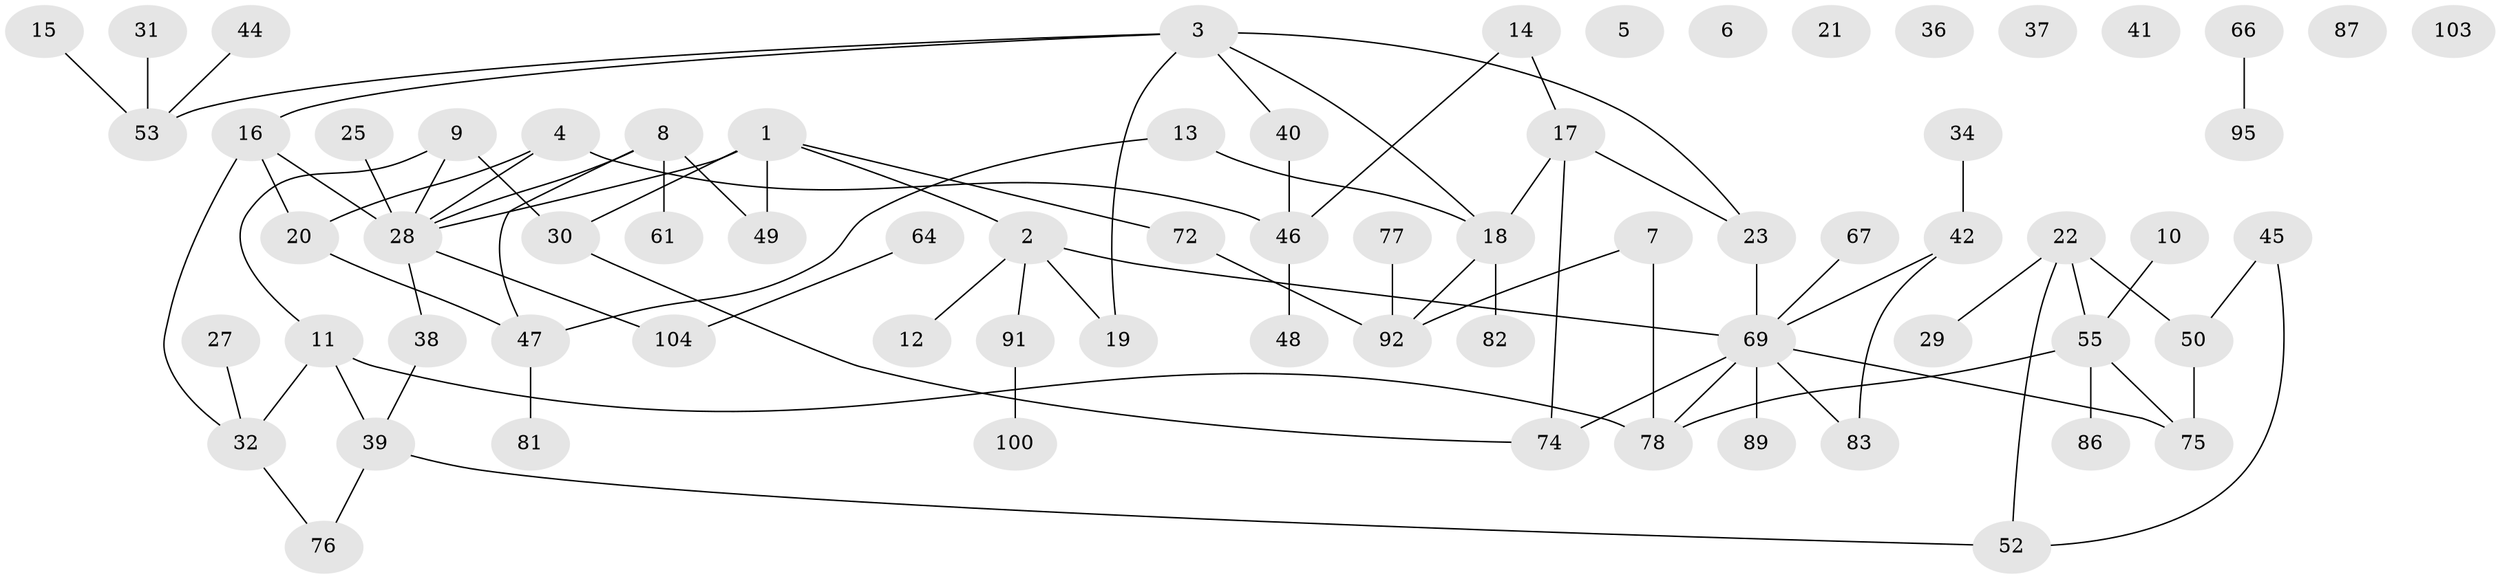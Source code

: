// Generated by graph-tools (version 1.1) at 2025/23/03/03/25 07:23:25]
// undirected, 71 vertices, 84 edges
graph export_dot {
graph [start="1"]
  node [color=gray90,style=filled];
  1 [super="+26"];
  2 [super="+43"];
  3 [super="+93"];
  4 [super="+54"];
  5;
  6;
  7 [super="+62"];
  8 [super="+57"];
  9 [super="+70"];
  10;
  11 [super="+65"];
  12 [super="+24"];
  13 [super="+73"];
  14 [super="+88"];
  15;
  16 [super="+51"];
  17 [super="+56"];
  18 [super="+63"];
  19;
  20 [super="+96"];
  21;
  22 [super="+79"];
  23 [super="+35"];
  25;
  27 [super="+94"];
  28 [super="+33"];
  29;
  30 [super="+84"];
  31;
  32 [super="+101"];
  34 [super="+71"];
  36;
  37;
  38;
  39 [super="+60"];
  40;
  41;
  42 [super="+90"];
  44;
  45 [super="+58"];
  46 [super="+59"];
  47;
  48;
  49;
  50;
  52;
  53 [super="+98"];
  55 [super="+97"];
  61 [super="+68"];
  64;
  66 [super="+80"];
  67;
  69 [super="+85"];
  72 [super="+102"];
  74;
  75;
  76;
  77;
  78;
  81;
  82;
  83;
  86;
  87;
  89;
  91;
  92 [super="+99"];
  95;
  100;
  103;
  104;
  1 -- 30;
  1 -- 49;
  1 -- 28;
  1 -- 2;
  1 -- 72;
  2 -- 69;
  2 -- 91;
  2 -- 19;
  2 -- 12;
  3 -- 40;
  3 -- 23;
  3 -- 18;
  3 -- 19;
  3 -- 16;
  3 -- 53;
  4 -- 28;
  4 -- 20;
  4 -- 46;
  7 -- 92;
  7 -- 78;
  8 -- 49;
  8 -- 61;
  8 -- 28;
  8 -- 47;
  9 -- 28;
  9 -- 11;
  9 -- 30;
  10 -- 55;
  11 -- 78;
  11 -- 39;
  11 -- 32;
  13 -- 18;
  13 -- 47;
  14 -- 17;
  14 -- 46;
  15 -- 53;
  16 -- 32;
  16 -- 20;
  16 -- 28;
  17 -- 74;
  17 -- 23;
  17 -- 18;
  18 -- 82;
  18 -- 92;
  20 -- 47;
  22 -- 52;
  22 -- 50;
  22 -- 29;
  22 -- 55 [weight=2];
  23 -- 69;
  25 -- 28;
  27 -- 32;
  28 -- 38;
  28 -- 104;
  30 -- 74;
  31 -- 53;
  32 -- 76;
  34 -- 42;
  38 -- 39;
  39 -- 76;
  39 -- 52;
  40 -- 46;
  42 -- 69;
  42 -- 83;
  44 -- 53;
  45 -- 50;
  45 -- 52;
  46 -- 48;
  47 -- 81;
  50 -- 75;
  55 -- 75;
  55 -- 86;
  55 -- 78;
  64 -- 104;
  66 -- 95;
  67 -- 69;
  69 -- 75;
  69 -- 89;
  69 -- 83;
  69 -- 74;
  69 -- 78;
  72 -- 92;
  77 -- 92;
  91 -- 100;
}
